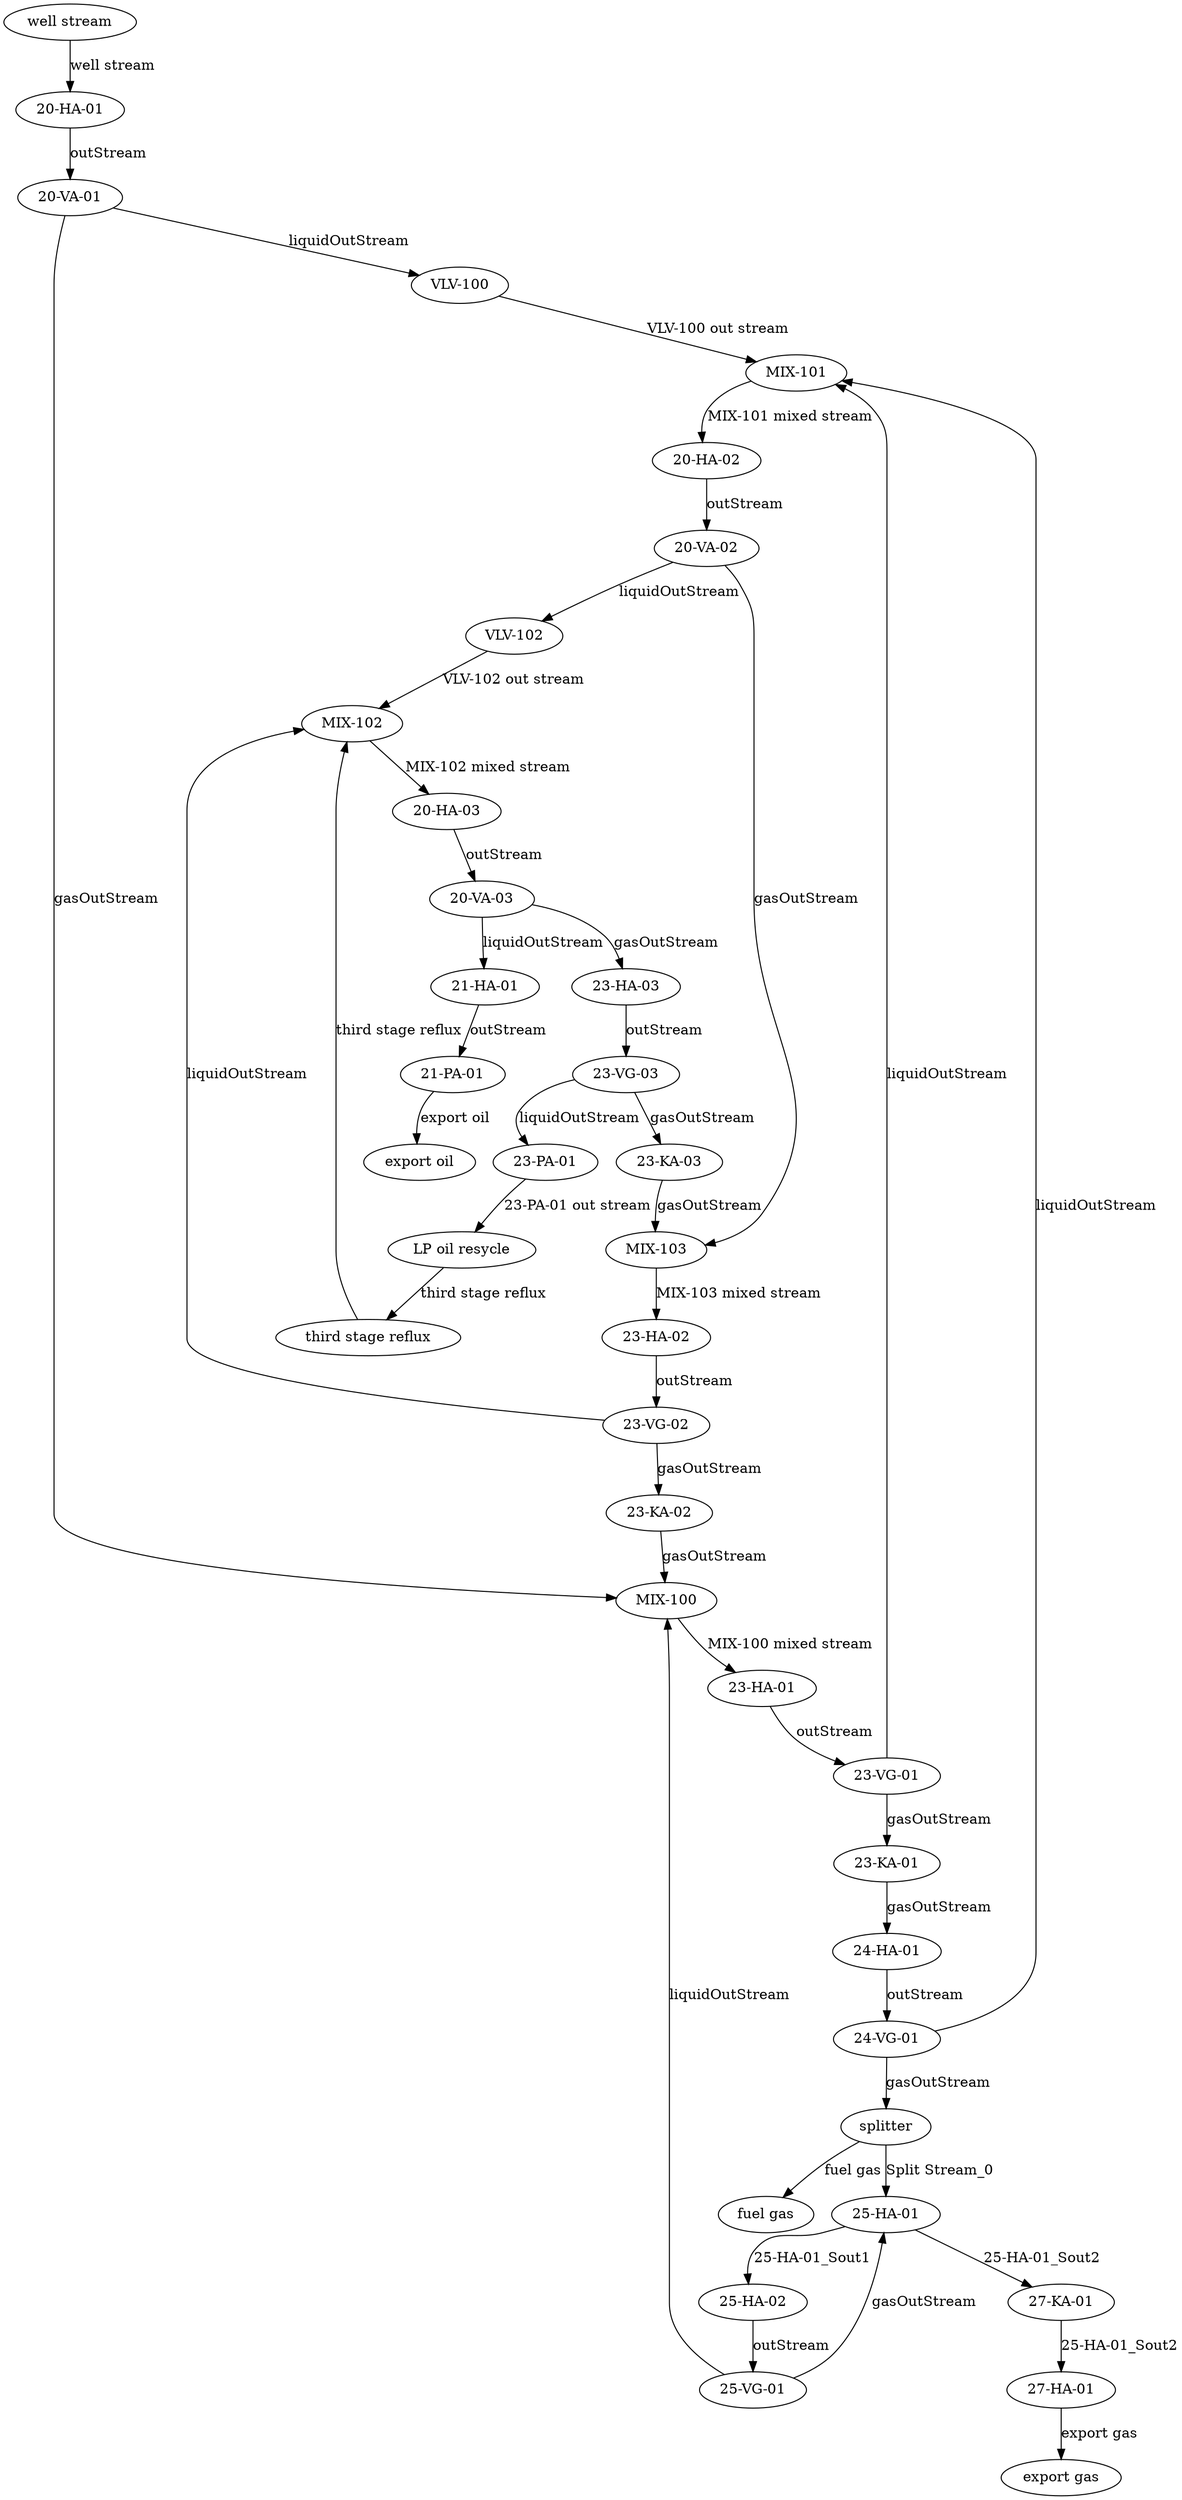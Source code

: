 digraph process {
  "well stream";
  "20-HA-01";
  "20-VA-01";
  "VLV-100";
  "MIX-101";
  "20-HA-02";
  "20-VA-02";
  "VLV-102";
  "third stage reflux";
  "MIX-102";
  "20-HA-03";
  "20-VA-03";
  "23-HA-03";
  "23-VG-03";
  "23-PA-01";
  "LP oil resycle";
  "23-KA-03";
  "MIX-103";
  "23-HA-02";
  "23-VG-02";
  "23-KA-02";
  "MIX-100";
  "23-HA-01";
  "23-VG-01";
  "23-KA-01";
  "24-HA-01";
  "24-VG-01";
  "splitter";
  "25-HA-01";
  "25-HA-02";
  "25-VG-01";
  "27-KA-01";
  "27-HA-01";
  "21-HA-01";
  "21-PA-01";
  "export gas";
  "export oil";
  "fuel gas";
  "well stream" -> "20-HA-01" [label="well stream"];
  "20-HA-01" -> "20-VA-01" [label="outStream"];
  "20-VA-01" -> "MIX-100" [label="gasOutStream"];
  "20-VA-01" -> "VLV-100" [label="liquidOutStream"];
  "VLV-100" -> "MIX-101" [label="VLV-100 out stream"];
  "23-VG-01" -> "MIX-101" [label="liquidOutStream"];
  "24-VG-01" -> "MIX-101" [label="liquidOutStream"];
  "MIX-101" -> "20-HA-02" [label="MIX-101 mixed stream"];
  "20-HA-02" -> "20-VA-02" [label="outStream"];
  "20-VA-02" -> "MIX-103" [label="gasOutStream"];
  "20-VA-02" -> "VLV-102" [label="liquidOutStream"];
  "VLV-102" -> "MIX-102" [label="VLV-102 out stream"];
  "LP oil resycle" -> "third stage reflux" [label="third stage reflux"];
  "third stage reflux" -> "MIX-102" [label="third stage reflux"];
  "23-VG-02" -> "MIX-102" [label="liquidOutStream"];
  "MIX-102" -> "20-HA-03" [label="MIX-102 mixed stream"];
  "20-HA-03" -> "20-VA-03" [label="outStream"];
  "20-VA-03" -> "23-HA-03" [label="gasOutStream"];
  "20-VA-03" -> "21-HA-01" [label="liquidOutStream"];
  "23-HA-03" -> "23-VG-03" [label="outStream"];
  "23-VG-03" -> "23-KA-03" [label="gasOutStream"];
  "23-VG-03" -> "23-PA-01" [label="liquidOutStream"];
  "23-PA-01" -> "LP oil resycle" [label="23-PA-01 out stream"];
  "23-KA-03" -> "MIX-103" [label="gasOutStream"];
  "MIX-103" -> "23-HA-02" [label="MIX-103 mixed stream"];
  "23-HA-02" -> "23-VG-02" [label="outStream"];
  "23-VG-02" -> "23-KA-02" [label="gasOutStream"];
  "23-KA-02" -> "MIX-100" [label="gasOutStream"];
  "25-VG-01" -> "MIX-100" [label="liquidOutStream"];
  "MIX-100" -> "23-HA-01" [label="MIX-100 mixed stream"];
  "23-HA-01" -> "23-VG-01" [label="outStream"];
  "23-VG-01" -> "23-KA-01" [label="gasOutStream"];
  "23-KA-01" -> "24-HA-01" [label="gasOutStream"];
  "24-HA-01" -> "24-VG-01" [label="outStream"];
  "24-VG-01" -> "splitter" [label="gasOutStream"];
  "splitter" -> "25-HA-01" [label="Split Stream_0"];
  "splitter" -> "fuel gas" [label="fuel gas"];
  "25-HA-01" -> "25-HA-02" [label="25-HA-01_Sout1"];
  "25-HA-01" -> "27-KA-01" [label="25-HA-01_Sout2"];
  "25-VG-01" -> "25-HA-01" [label="gasOutStream"];
  "25-HA-02" -> "25-VG-01" [label="outStream"];
  "27-KA-01" -> "27-HA-01" [label="25-HA-01_Sout2"];
  "27-HA-01" -> "export gas" [label="export gas"];
  "21-HA-01" -> "21-PA-01" [label="outStream"];
  "21-PA-01" -> "export oil" [label="export oil"];
}
